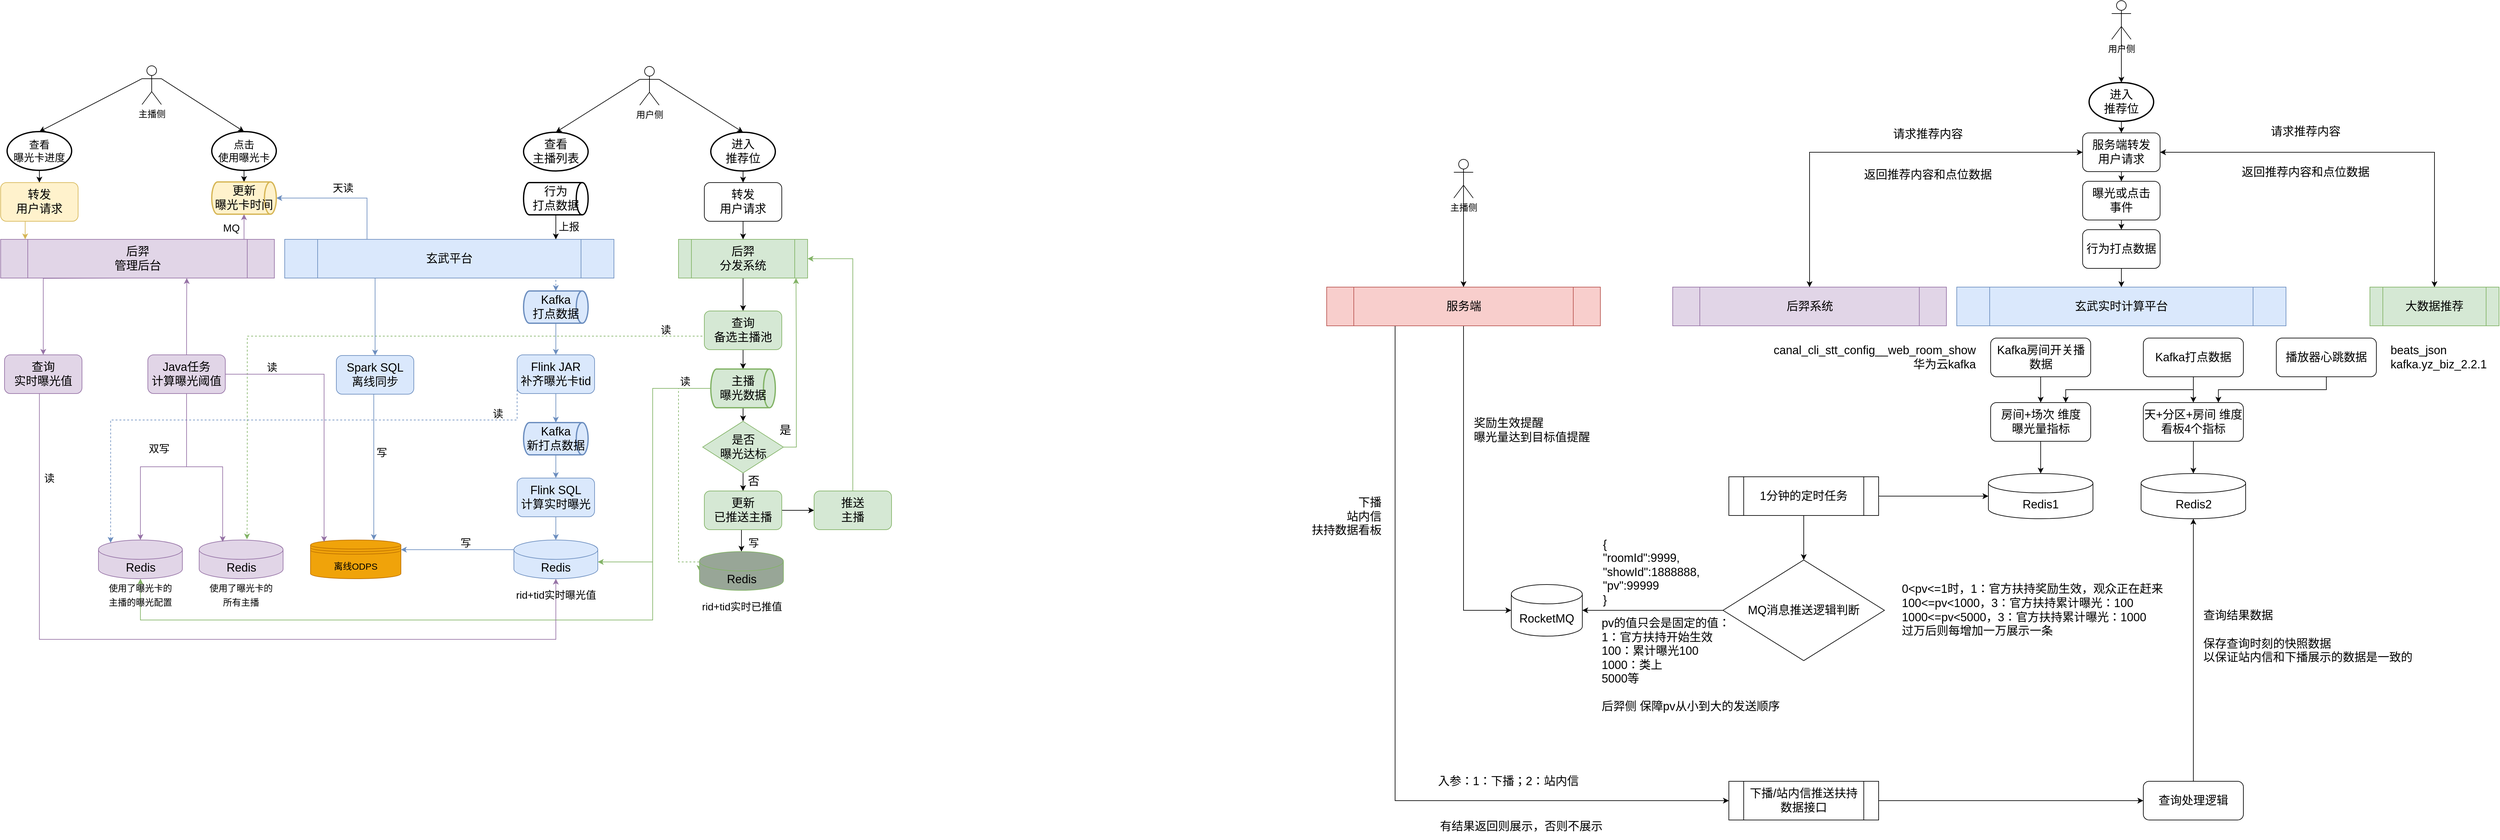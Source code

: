 <mxfile version="20.6.2" type="github">
  <diagram id="t1FCCeD-Ky4FYSk9POs2" name="第 1 页">
    <mxGraphModel dx="5567" dy="2647" grid="1" gridSize="10" guides="1" tooltips="1" connect="1" arrows="1" fold="1" page="1" pageScale="1" pageWidth="827" pageHeight="1169" math="0" shadow="0">
      <root>
        <mxCell id="0" />
        <mxCell id="1" parent="0" />
        <mxCell id="jsiAO8ca6etxvkX8Onv4-1" style="edgeStyle=orthogonalEdgeStyle;rounded=0;orthogonalLoop=1;jettySize=auto;html=1;exitX=0;exitY=0.5;exitDx=0;exitDy=0;exitPerimeter=0;entryX=0.5;entryY=1;entryDx=0;entryDy=0;entryPerimeter=0;fontSize=16;fillColor=#d5e8d4;strokeColor=#82b366;" edge="1" parent="1" source="jsiAO8ca6etxvkX8Onv4-45" target="jsiAO8ca6etxvkX8Onv4-78">
          <mxGeometry relative="1" as="geometry">
            <mxPoint x="140.5" y="906" as="targetPoint" />
            <Array as="points">
              <mxPoint x="600" y="611" />
              <mxPoint x="600" y="970" />
              <mxPoint x="-193" y="970" />
            </Array>
          </mxGeometry>
        </mxCell>
        <mxCell id="jsiAO8ca6etxvkX8Onv4-2" style="edgeStyle=orthogonalEdgeStyle;rounded=0;orthogonalLoop=1;jettySize=auto;html=1;exitX=0.5;exitY=1;exitDx=0;exitDy=0;fontSize=16;entryX=0.5;entryY=1;entryDx=0;entryDy=0;entryPerimeter=0;fillColor=#e1d5e7;strokeColor=#9673a6;" edge="1" parent="1" source="jsiAO8ca6etxvkX8Onv4-58" target="jsiAO8ca6etxvkX8Onv4-15">
          <mxGeometry relative="1" as="geometry">
            <mxPoint x="451" y="880" as="targetPoint" />
            <Array as="points">
              <mxPoint x="-350" y="600" />
              <mxPoint x="-350" y="1000" />
              <mxPoint x="450" y="1000" />
            </Array>
          </mxGeometry>
        </mxCell>
        <mxCell id="jsiAO8ca6etxvkX8Onv4-3" style="edgeStyle=none;rounded=0;orthogonalLoop=1;jettySize=auto;html=1;exitX=1;exitY=0.333;exitDx=0;exitDy=0;exitPerimeter=0;entryX=0.5;entryY=0;entryDx=0;entryDy=0;entryPerimeter=0;fontSize=16;" edge="1" parent="1" source="jsiAO8ca6etxvkX8Onv4-5" target="jsiAO8ca6etxvkX8Onv4-38">
          <mxGeometry relative="1" as="geometry" />
        </mxCell>
        <mxCell id="jsiAO8ca6etxvkX8Onv4-4" style="edgeStyle=none;rounded=0;orthogonalLoop=1;jettySize=auto;html=1;exitX=0;exitY=0.333;exitDx=0;exitDy=0;exitPerimeter=0;entryX=0.5;entryY=0;entryDx=0;entryDy=0;entryPerimeter=0;fontSize=16;" edge="1" parent="1" source="jsiAO8ca6etxvkX8Onv4-5" target="jsiAO8ca6etxvkX8Onv4-40">
          <mxGeometry relative="1" as="geometry" />
        </mxCell>
        <mxCell id="jsiAO8ca6etxvkX8Onv4-5" value="&lt;font style=&quot;font-size: 14px;&quot;&gt;主播侧&lt;/font&gt;" style="shape=umlActor;verticalLabelPosition=bottom;verticalAlign=top;html=1;outlineConnect=0;" vertex="1" parent="1">
          <mxGeometry x="-191" y="111" width="30" height="60" as="geometry" />
        </mxCell>
        <mxCell id="jsiAO8ca6etxvkX8Onv4-6" style="rounded=0;orthogonalLoop=1;jettySize=auto;html=1;exitX=1;exitY=0.333;exitDx=0;exitDy=0;exitPerimeter=0;entryX=0.5;entryY=0;entryDx=0;entryDy=0;entryPerimeter=0;fontSize=16;" edge="1" parent="1" source="jsiAO8ca6etxvkX8Onv4-8" target="jsiAO8ca6etxvkX8Onv4-36">
          <mxGeometry relative="1" as="geometry" />
        </mxCell>
        <mxCell id="jsiAO8ca6etxvkX8Onv4-7" style="edgeStyle=none;rounded=0;orthogonalLoop=1;jettySize=auto;html=1;exitX=0;exitY=0.333;exitDx=0;exitDy=0;exitPerimeter=0;entryX=0.5;entryY=0;entryDx=0;entryDy=0;entryPerimeter=0;fontSize=16;" edge="1" parent="1" source="jsiAO8ca6etxvkX8Onv4-8" target="jsiAO8ca6etxvkX8Onv4-41">
          <mxGeometry relative="1" as="geometry" />
        </mxCell>
        <mxCell id="jsiAO8ca6etxvkX8Onv4-8" value="&lt;font style=&quot;font-size: 14px;&quot;&gt;用户侧&lt;/font&gt;" style="shape=umlActor;verticalLabelPosition=bottom;verticalAlign=top;html=1;outlineConnect=0;" vertex="1" parent="1">
          <mxGeometry x="580" y="112" width="30" height="60" as="geometry" />
        </mxCell>
        <mxCell id="jsiAO8ca6etxvkX8Onv4-9" style="edgeStyle=orthogonalEdgeStyle;rounded=0;orthogonalLoop=1;jettySize=auto;html=1;exitX=0.5;exitY=1;exitDx=0;exitDy=0;entryX=0.5;entryY=0;entryDx=0;entryDy=0;fontSize=18;" edge="1" parent="1" source="jsiAO8ca6etxvkX8Onv4-10" target="jsiAO8ca6etxvkX8Onv4-13">
          <mxGeometry relative="1" as="geometry" />
        </mxCell>
        <mxCell id="jsiAO8ca6etxvkX8Onv4-10" value="后羿&lt;br&gt;分发系统" style="shape=process;whiteSpace=wrap;html=1;backgroundOutline=1;fontSize=18;fillColor=#d5e8d4;strokeColor=#82b366;" vertex="1" parent="1">
          <mxGeometry x="640" y="380" width="200" height="60" as="geometry" />
        </mxCell>
        <mxCell id="jsiAO8ca6etxvkX8Onv4-11" style="edgeStyle=orthogonalEdgeStyle;rounded=0;orthogonalLoop=1;jettySize=auto;html=1;exitX=0.5;exitY=1;exitDx=0;exitDy=0;entryX=0.5;entryY=0;entryDx=0;entryDy=0;entryPerimeter=0;fontSize=18;" edge="1" parent="1" source="jsiAO8ca6etxvkX8Onv4-13" target="jsiAO8ca6etxvkX8Onv4-45">
          <mxGeometry relative="1" as="geometry" />
        </mxCell>
        <mxCell id="jsiAO8ca6etxvkX8Onv4-12" style="edgeStyle=orthogonalEdgeStyle;rounded=0;orthogonalLoop=1;jettySize=auto;html=1;exitX=0;exitY=0.5;exitDx=0;exitDy=0;fontSize=16;fillColor=#d5e8d4;strokeColor=#82b366;dashed=1;entryX=0.57;entryY=0;entryDx=0;entryDy=-1;entryPerimeter=0;" edge="1" parent="1" source="jsiAO8ca6etxvkX8Onv4-13" target="jsiAO8ca6etxvkX8Onv4-75">
          <mxGeometry relative="1" as="geometry">
            <mxPoint x="-30" y="800" as="targetPoint" />
            <Array as="points">
              <mxPoint x="680" y="530" />
              <mxPoint x="-28" y="530" />
              <mxPoint x="-28" y="800" />
            </Array>
          </mxGeometry>
        </mxCell>
        <mxCell id="jsiAO8ca6etxvkX8Onv4-13" value="&lt;span style=&quot;font-size: 18px;&quot;&gt;查询&lt;br&gt;备选主播池&lt;/span&gt;" style="rounded=1;whiteSpace=wrap;html=1;fontSize=14;fillColor=#d5e8d4;strokeColor=#82b366;" vertex="1" parent="1">
          <mxGeometry x="680" y="491" width="120" height="60" as="geometry" />
        </mxCell>
        <mxCell id="jsiAO8ca6etxvkX8Onv4-14" value="" style="group;" vertex="1" connectable="0" parent="1">
          <mxGeometry x="382.5" y="846" width="135" height="100" as="geometry" />
        </mxCell>
        <mxCell id="jsiAO8ca6etxvkX8Onv4-15" value="Redis" style="shape=cylinder3;whiteSpace=wrap;html=1;boundedLbl=1;backgroundOutline=1;size=15;fontSize=18;fillColor=#dae8fc;strokeColor=#6c8ebf;" vertex="1" parent="jsiAO8ca6etxvkX8Onv4-14">
          <mxGeometry x="2.5" width="130" height="60" as="geometry" />
        </mxCell>
        <mxCell id="jsiAO8ca6etxvkX8Onv4-16" value="&lt;font style=&quot;font-size: 16px;&quot;&gt;rid+tid实时曝光值&lt;/font&gt;" style="text;html=1;align=center;verticalAlign=middle;whiteSpace=wrap;rounded=0;fontSize=18;" vertex="1" parent="jsiAO8ca6etxvkX8Onv4-14">
          <mxGeometry x="0.5" y="70" width="135" height="30" as="geometry" />
        </mxCell>
        <mxCell id="jsiAO8ca6etxvkX8Onv4-17" style="edgeStyle=orthogonalEdgeStyle;rounded=0;orthogonalLoop=1;jettySize=auto;html=1;exitX=0.5;exitY=1;exitDx=0;exitDy=0;fontSize=18;" edge="1" parent="1" source="jsiAO8ca6etxvkX8Onv4-19" target="jsiAO8ca6etxvkX8Onv4-22">
          <mxGeometry relative="1" as="geometry" />
        </mxCell>
        <mxCell id="jsiAO8ca6etxvkX8Onv4-18" style="edgeStyle=orthogonalEdgeStyle;rounded=0;orthogonalLoop=1;jettySize=auto;html=1;exitX=1;exitY=0.5;exitDx=0;exitDy=0;entryX=0.91;entryY=1;entryDx=0;entryDy=0;entryPerimeter=0;fontSize=18;fillColor=#d5e8d4;strokeColor=#82b366;" edge="1" parent="1" source="jsiAO8ca6etxvkX8Onv4-19" target="jsiAO8ca6etxvkX8Onv4-10">
          <mxGeometry relative="1" as="geometry" />
        </mxCell>
        <mxCell id="jsiAO8ca6etxvkX8Onv4-19" value="&lt;font style=&quot;font-size: 18px;&quot;&gt;是否&lt;br&gt;曝光达标&lt;/font&gt;" style="rhombus;whiteSpace=wrap;html=1;fontSize=14;fillColor=#d5e8d4;strokeColor=#82b366;" vertex="1" parent="1">
          <mxGeometry x="677.5" y="662" width="125" height="80" as="geometry" />
        </mxCell>
        <mxCell id="jsiAO8ca6etxvkX8Onv4-20" style="edgeStyle=orthogonalEdgeStyle;rounded=0;orthogonalLoop=1;jettySize=auto;html=1;exitX=1;exitY=0.5;exitDx=0;exitDy=0;entryX=0;entryY=0.5;entryDx=0;entryDy=0;fontSize=16;" edge="1" parent="1" source="jsiAO8ca6etxvkX8Onv4-22" target="jsiAO8ca6etxvkX8Onv4-24">
          <mxGeometry relative="1" as="geometry" />
        </mxCell>
        <mxCell id="jsiAO8ca6etxvkX8Onv4-21" style="edgeStyle=orthogonalEdgeStyle;rounded=0;orthogonalLoop=1;jettySize=auto;html=1;exitX=0.5;exitY=1;exitDx=0;exitDy=0;entryX=0.5;entryY=0;entryDx=0;entryDy=0;entryPerimeter=0;fontSize=16;" edge="1" parent="1" source="jsiAO8ca6etxvkX8Onv4-22" target="jsiAO8ca6etxvkX8Onv4-60">
          <mxGeometry relative="1" as="geometry" />
        </mxCell>
        <mxCell id="jsiAO8ca6etxvkX8Onv4-22" value="&lt;span style=&quot;font-size: 18px;&quot;&gt;更新&lt;br&gt;&lt;/span&gt;&lt;span style=&quot;font-size: 18px;&quot;&gt;已推送主播&lt;/span&gt;" style="rounded=1;whiteSpace=wrap;html=1;fontSize=14;fillColor=#d5e8d4;strokeColor=#82b366;" vertex="1" parent="1">
          <mxGeometry x="680" y="770" width="120" height="60" as="geometry" />
        </mxCell>
        <mxCell id="jsiAO8ca6etxvkX8Onv4-23" style="edgeStyle=orthogonalEdgeStyle;rounded=0;orthogonalLoop=1;jettySize=auto;html=1;exitX=0.5;exitY=0;exitDx=0;exitDy=0;entryX=1;entryY=0.5;entryDx=0;entryDy=0;fontSize=16;fillColor=#d5e8d4;strokeColor=#82b366;" edge="1" parent="1" source="jsiAO8ca6etxvkX8Onv4-24" target="jsiAO8ca6etxvkX8Onv4-10">
          <mxGeometry relative="1" as="geometry" />
        </mxCell>
        <mxCell id="jsiAO8ca6etxvkX8Onv4-24" value="&lt;span style=&quot;font-size: 18px;&quot;&gt;推送&lt;br&gt;主播&lt;/span&gt;" style="rounded=1;whiteSpace=wrap;html=1;fontSize=14;fillColor=#d5e8d4;strokeColor=#82b366;" vertex="1" parent="1">
          <mxGeometry x="850" y="770" width="120" height="60" as="geometry" />
        </mxCell>
        <mxCell id="jsiAO8ca6etxvkX8Onv4-25" style="edgeStyle=orthogonalEdgeStyle;rounded=0;orthogonalLoop=1;jettySize=auto;html=1;exitX=0.5;exitY=1;exitDx=0;exitDy=0;entryX=0.5;entryY=0;entryDx=0;entryDy=0;entryPerimeter=0;fontSize=18;fillColor=#dae8fc;strokeColor=#6c8ebf;" edge="1" parent="1" source="jsiAO8ca6etxvkX8Onv4-27" target="jsiAO8ca6etxvkX8Onv4-51">
          <mxGeometry relative="1" as="geometry" />
        </mxCell>
        <mxCell id="jsiAO8ca6etxvkX8Onv4-26" style="edgeStyle=orthogonalEdgeStyle;rounded=0;orthogonalLoop=1;jettySize=auto;html=1;exitX=0;exitY=0.5;exitDx=0;exitDy=0;dashed=1;fontSize=16;fillColor=#dae8fc;strokeColor=#6c8ebf;entryX=0.145;entryY=0;entryDx=0;entryDy=4.35;entryPerimeter=0;" edge="1" parent="1" source="jsiAO8ca6etxvkX8Onv4-27" target="jsiAO8ca6etxvkX8Onv4-78">
          <mxGeometry relative="1" as="geometry">
            <mxPoint x="-210" y="840" as="targetPoint" />
            <Array as="points">
              <mxPoint x="390" y="660" />
              <mxPoint x="-240" y="660" />
            </Array>
          </mxGeometry>
        </mxCell>
        <mxCell id="jsiAO8ca6etxvkX8Onv4-27" value="&lt;span style=&quot;font-size: 18px;&quot;&gt;Flink JAR&lt;br&gt;补齐曝光卡tid&lt;br&gt;&lt;/span&gt;" style="rounded=1;whiteSpace=wrap;html=1;fontSize=14;fillColor=#dae8fc;strokeColor=#6c8ebf;" vertex="1" parent="1">
          <mxGeometry x="390" y="559" width="120" height="60" as="geometry" />
        </mxCell>
        <mxCell id="jsiAO8ca6etxvkX8Onv4-28" style="edgeStyle=orthogonalEdgeStyle;rounded=0;orthogonalLoop=1;jettySize=auto;html=1;exitX=0.5;exitY=1;exitDx=0;exitDy=0;entryX=0.5;entryY=0;entryDx=0;entryDy=0;entryPerimeter=0;fontSize=18;fillColor=#dae8fc;strokeColor=#6c8ebf;" edge="1" parent="1" source="jsiAO8ca6etxvkX8Onv4-29" target="jsiAO8ca6etxvkX8Onv4-15">
          <mxGeometry relative="1" as="geometry" />
        </mxCell>
        <mxCell id="jsiAO8ca6etxvkX8Onv4-29" value="&lt;span style=&quot;font-size: 18px;&quot;&gt;Flink SQL&lt;br&gt;计算实时曝光&lt;br&gt;&lt;/span&gt;" style="rounded=1;whiteSpace=wrap;html=1;fontSize=14;fillColor=#dae8fc;strokeColor=#6c8ebf;" vertex="1" parent="1">
          <mxGeometry x="390" y="750" width="120" height="60" as="geometry" />
        </mxCell>
        <mxCell id="jsiAO8ca6etxvkX8Onv4-30" value="&lt;font style=&quot;font-size: 14px;&quot;&gt;离线ODPS&lt;/font&gt;" style="shape=datastore;whiteSpace=wrap;html=1;fontSize=18;fillColor=#f0a30a;strokeColor=#BD7000;fontColor=#000000;points=[[0,0.3,0,0,0],[0,0.5,0,0,0],[0,0.7,0,0,0],[0.15,0.05,0,0,0],[0.15,0.95,0,0,0],[0.5,0,0,0,0],[0.5,1,0,0,0],[0.7,0,0,0,0],[0.85,0.95,0,0,0],[1,0.3,0,0,0],[1,0.5,0,0,0],[1,0.7,0,0,0]];" vertex="1" parent="1">
          <mxGeometry x="70" y="846" width="140" height="60" as="geometry" />
        </mxCell>
        <mxCell id="jsiAO8ca6etxvkX8Onv4-31" style="edgeStyle=orthogonalEdgeStyle;rounded=0;orthogonalLoop=1;jettySize=auto;html=1;exitX=0.83;exitY=1;exitDx=0;exitDy=0;exitPerimeter=0;entryX=0.5;entryY=0;entryDx=0;entryDy=0;entryPerimeter=0;dashed=1;fontSize=16;fillColor=#dae8fc;strokeColor=#6c8ebf;" edge="1" parent="1" source="jsiAO8ca6etxvkX8Onv4-34" target="jsiAO8ca6etxvkX8Onv4-49">
          <mxGeometry relative="1" as="geometry" />
        </mxCell>
        <mxCell id="jsiAO8ca6etxvkX8Onv4-32" style="edgeStyle=orthogonalEdgeStyle;rounded=0;orthogonalLoop=1;jettySize=auto;html=1;exitX=0.25;exitY=1;exitDx=0;exitDy=0;exitPerimeter=0;entryX=0.5;entryY=0;entryDx=0;entryDy=0;fontSize=16;fillColor=#dae8fc;strokeColor=#6c8ebf;" edge="1" parent="1" source="jsiAO8ca6etxvkX8Onv4-34" target="jsiAO8ca6etxvkX8Onv4-68">
          <mxGeometry relative="1" as="geometry">
            <Array as="points">
              <mxPoint x="170" y="440" />
            </Array>
          </mxGeometry>
        </mxCell>
        <mxCell id="jsiAO8ca6etxvkX8Onv4-33" style="edgeStyle=orthogonalEdgeStyle;rounded=0;orthogonalLoop=1;jettySize=auto;html=1;exitX=0.25;exitY=0;exitDx=0;exitDy=0;exitPerimeter=0;entryX=1;entryY=0.5;entryDx=0;entryDy=0;entryPerimeter=0;fontSize=16;fillColor=#dae8fc;strokeColor=#6c8ebf;" edge="1" parent="1" source="jsiAO8ca6etxvkX8Onv4-34" target="jsiAO8ca6etxvkX8Onv4-52">
          <mxGeometry relative="1" as="geometry" />
        </mxCell>
        <mxCell id="jsiAO8ca6etxvkX8Onv4-34" value="玄武平台" style="shape=process;whiteSpace=wrap;html=1;backgroundOutline=1;fontSize=18;fillColor=#dae8fc;strokeColor=#6c8ebf;points=[[0,0,0,0,0],[0,0.25,0,0,0],[0,0.5,0,0,0],[0,0.75,0,0,0],[0.11,1,0,0,0],[0.25,0,0,0,0],[0.25,1,0,0,0],[0.5,0,0,0,0],[0.5,1,0,0,0],[0.75,0,0,0,0],[0.83,1,0,0,0],[1,0,0,0,0],[1,0.25,0,0,0],[1,0.5,0,0,0],[1,0.75,0,0,0],[1,1,0,0,0]];" vertex="1" parent="1">
          <mxGeometry x="30" y="380" width="510" height="60" as="geometry" />
        </mxCell>
        <mxCell id="jsiAO8ca6etxvkX8Onv4-35" style="edgeStyle=orthogonalEdgeStyle;rounded=0;orthogonalLoop=1;jettySize=auto;html=1;exitX=0.5;exitY=1;exitDx=0;exitDy=0;exitPerimeter=0;fontSize=16;" edge="1" parent="1" source="jsiAO8ca6etxvkX8Onv4-36" target="jsiAO8ca6etxvkX8Onv4-64">
          <mxGeometry relative="1" as="geometry" />
        </mxCell>
        <mxCell id="jsiAO8ca6etxvkX8Onv4-36" value="&lt;font style=&quot;font-size: 18px;&quot;&gt;进入&lt;br&gt;推荐位&lt;/font&gt;" style="strokeWidth=2;html=1;shape=mxgraph.flowchart.start_1;whiteSpace=wrap;fontSize=14;" vertex="1" parent="1">
          <mxGeometry x="690" y="214" width="100" height="60" as="geometry" />
        </mxCell>
        <mxCell id="jsiAO8ca6etxvkX8Onv4-37" style="edgeStyle=orthogonalEdgeStyle;rounded=0;orthogonalLoop=1;jettySize=auto;html=1;exitX=0.5;exitY=1;exitDx=0;exitDy=0;exitPerimeter=0;fontSize=16;" edge="1" parent="1" source="jsiAO8ca6etxvkX8Onv4-38" target="jsiAO8ca6etxvkX8Onv4-52">
          <mxGeometry relative="1" as="geometry" />
        </mxCell>
        <mxCell id="jsiAO8ca6etxvkX8Onv4-38" value="&lt;font style=&quot;font-size: 16px;&quot;&gt;点击&lt;br style=&quot;&quot;&gt;使用曝光卡&lt;/font&gt;" style="strokeWidth=2;html=1;shape=mxgraph.flowchart.start_1;whiteSpace=wrap;fontSize=14;" vertex="1" parent="1">
          <mxGeometry x="-83" y="213" width="100" height="60" as="geometry" />
        </mxCell>
        <mxCell id="jsiAO8ca6etxvkX8Onv4-39" style="edgeStyle=orthogonalEdgeStyle;rounded=0;orthogonalLoop=1;jettySize=auto;html=1;exitX=0.5;exitY=1;exitDx=0;exitDy=0;exitPerimeter=0;entryX=0.5;entryY=0;entryDx=0;entryDy=0;fontSize=16;" edge="1" parent="1" source="jsiAO8ca6etxvkX8Onv4-40" target="jsiAO8ca6etxvkX8Onv4-66">
          <mxGeometry relative="1" as="geometry" />
        </mxCell>
        <mxCell id="jsiAO8ca6etxvkX8Onv4-40" value="&lt;font style=&quot;font-size: 16px;&quot;&gt;查看&lt;br style=&quot;&quot;&gt;曝光卡进度&lt;/font&gt;" style="strokeWidth=2;html=1;shape=mxgraph.flowchart.start_1;whiteSpace=wrap;fontSize=14;" vertex="1" parent="1">
          <mxGeometry x="-400" y="213" width="100" height="60" as="geometry" />
        </mxCell>
        <mxCell id="jsiAO8ca6etxvkX8Onv4-41" value="&lt;font style=&quot;font-size: 18px;&quot;&gt;查看&lt;br&gt;主播列表&lt;br&gt;&lt;/font&gt;" style="strokeWidth=2;html=1;shape=mxgraph.flowchart.start_1;whiteSpace=wrap;fontSize=14;" vertex="1" parent="1">
          <mxGeometry x="400" y="214" width="100" height="60" as="geometry" />
        </mxCell>
        <mxCell id="jsiAO8ca6etxvkX8Onv4-42" style="edgeStyle=orthogonalEdgeStyle;rounded=0;orthogonalLoop=1;jettySize=auto;html=1;exitX=0.5;exitY=1;exitDx=0;exitDy=0;exitPerimeter=0;entryX=0.5;entryY=0;entryDx=0;entryDy=0;fontSize=18;" edge="1" parent="1" source="jsiAO8ca6etxvkX8Onv4-45" target="jsiAO8ca6etxvkX8Onv4-19">
          <mxGeometry relative="1" as="geometry" />
        </mxCell>
        <mxCell id="jsiAO8ca6etxvkX8Onv4-43" style="edgeStyle=orthogonalEdgeStyle;rounded=0;orthogonalLoop=1;jettySize=auto;html=1;exitX=0;exitY=0.5;exitDx=0;exitDy=0;exitPerimeter=0;fontSize=16;fillColor=#d5e8d4;strokeColor=#82b366;" edge="1" parent="1" source="jsiAO8ca6etxvkX8Onv4-45">
          <mxGeometry relative="1" as="geometry">
            <mxPoint x="515" y="880" as="targetPoint" />
            <Array as="points">
              <mxPoint x="600" y="611" />
              <mxPoint x="600" y="880" />
            </Array>
          </mxGeometry>
        </mxCell>
        <mxCell id="jsiAO8ca6etxvkX8Onv4-44" style="edgeStyle=orthogonalEdgeStyle;rounded=0;orthogonalLoop=1;jettySize=auto;html=1;exitX=0;exitY=0.5;exitDx=0;exitDy=0;exitPerimeter=0;entryX=0;entryY=0.5;entryDx=0;entryDy=0;entryPerimeter=0;fontSize=16;fillColor=#d5e8d4;strokeColor=#82b366;dashed=1;" edge="1" parent="1" source="jsiAO8ca6etxvkX8Onv4-45" target="jsiAO8ca6etxvkX8Onv4-60">
          <mxGeometry relative="1" as="geometry">
            <Array as="points">
              <mxPoint x="640" y="611" />
              <mxPoint x="640" y="880" />
            </Array>
          </mxGeometry>
        </mxCell>
        <mxCell id="jsiAO8ca6etxvkX8Onv4-45" value="&lt;font style=&quot;font-size: 18px;&quot;&gt;主播&lt;br&gt;曝光数据&lt;/font&gt;" style="strokeWidth=2;html=1;shape=mxgraph.flowchart.direct_data;whiteSpace=wrap;fontSize=16;fillColor=#d5e8d4;strokeColor=#82b366;" vertex="1" parent="1">
          <mxGeometry x="690" y="581" width="100" height="60" as="geometry" />
        </mxCell>
        <mxCell id="jsiAO8ca6etxvkX8Onv4-46" value="否" style="text;html=1;align=center;verticalAlign=middle;resizable=0;points=[];autosize=1;strokeColor=none;fillColor=none;fontSize=18;" vertex="1" parent="1">
          <mxGeometry x="741" y="740" width="30" height="30" as="geometry" />
        </mxCell>
        <mxCell id="jsiAO8ca6etxvkX8Onv4-47" value="是" style="text;html=1;align=center;verticalAlign=middle;resizable=0;points=[];autosize=1;strokeColor=none;fillColor=none;fontSize=18;" vertex="1" parent="1">
          <mxGeometry x="790" y="661" width="30" height="30" as="geometry" />
        </mxCell>
        <mxCell id="jsiAO8ca6etxvkX8Onv4-48" style="edgeStyle=orthogonalEdgeStyle;rounded=0;orthogonalLoop=1;jettySize=auto;html=1;exitX=0.5;exitY=1;exitDx=0;exitDy=0;exitPerimeter=0;entryX=0.5;entryY=0;entryDx=0;entryDy=0;fontSize=18;fillColor=#dae8fc;strokeColor=#6c8ebf;" edge="1" parent="1" source="jsiAO8ca6etxvkX8Onv4-49" target="jsiAO8ca6etxvkX8Onv4-27">
          <mxGeometry relative="1" as="geometry" />
        </mxCell>
        <mxCell id="jsiAO8ca6etxvkX8Onv4-49" value="&lt;span style=&quot;font-size: 18px;&quot;&gt;Kafka&lt;br&gt;打点数据&lt;/span&gt;" style="strokeWidth=2;html=1;shape=mxgraph.flowchart.direct_data;whiteSpace=wrap;fontSize=16;fillColor=#dae8fc;strokeColor=#6c8ebf;" vertex="1" parent="1">
          <mxGeometry x="400" y="460" width="100" height="50" as="geometry" />
        </mxCell>
        <mxCell id="jsiAO8ca6etxvkX8Onv4-50" style="edgeStyle=orthogonalEdgeStyle;rounded=0;orthogonalLoop=1;jettySize=auto;html=1;exitX=0.5;exitY=1;exitDx=0;exitDy=0;exitPerimeter=0;entryX=0.5;entryY=0;entryDx=0;entryDy=0;fontSize=18;fillColor=#dae8fc;strokeColor=#6c8ebf;" edge="1" parent="1" source="jsiAO8ca6etxvkX8Onv4-51" target="jsiAO8ca6etxvkX8Onv4-29">
          <mxGeometry relative="1" as="geometry" />
        </mxCell>
        <mxCell id="jsiAO8ca6etxvkX8Onv4-51" value="&lt;span style=&quot;font-size: 18px;&quot;&gt;Kafka&lt;br&gt;新打点数据&lt;/span&gt;" style="strokeWidth=2;html=1;shape=mxgraph.flowchart.direct_data;whiteSpace=wrap;fontSize=16;fillColor=#dae8fc;strokeColor=#6c8ebf;" vertex="1" parent="1">
          <mxGeometry x="400" y="664" width="100" height="50" as="geometry" />
        </mxCell>
        <mxCell id="jsiAO8ca6etxvkX8Onv4-52" value="&lt;span style=&quot;font-size: 18px;&quot;&gt;更新&lt;br&gt;曝光卡时间&lt;/span&gt;" style="strokeWidth=2;html=1;shape=mxgraph.flowchart.direct_data;whiteSpace=wrap;fontSize=16;fillColor=#fff2cc;strokeColor=#d6b656;" vertex="1" parent="1">
          <mxGeometry x="-83" y="291" width="100" height="50" as="geometry" />
        </mxCell>
        <mxCell id="jsiAO8ca6etxvkX8Onv4-53" style="edgeStyle=orthogonalEdgeStyle;rounded=0;orthogonalLoop=1;jettySize=auto;html=1;exitX=0.5;exitY=1;exitDx=0;exitDy=0;exitPerimeter=0;fontSize=16;" edge="1" parent="1" source="jsiAO8ca6etxvkX8Onv4-54">
          <mxGeometry relative="1" as="geometry">
            <mxPoint x="450" y="380" as="targetPoint" />
          </mxGeometry>
        </mxCell>
        <mxCell id="jsiAO8ca6etxvkX8Onv4-54" value="&lt;span style=&quot;font-size: 18px;&quot;&gt;行为&lt;br&gt;打点数据&lt;/span&gt;" style="strokeWidth=2;html=1;shape=mxgraph.flowchart.direct_data;whiteSpace=wrap;fontSize=16;" vertex="1" parent="1">
          <mxGeometry x="400" y="292" width="100" height="50" as="geometry" />
        </mxCell>
        <mxCell id="jsiAO8ca6etxvkX8Onv4-55" style="edgeStyle=orthogonalEdgeStyle;rounded=0;orthogonalLoop=1;jettySize=auto;html=1;exitX=0.25;exitY=1;exitDx=0;exitDy=0;entryX=0.5;entryY=0;entryDx=0;entryDy=0;fontSize=16;fillColor=#e1d5e7;strokeColor=#9673a6;" edge="1" parent="1" target="jsiAO8ca6etxvkX8Onv4-58">
          <mxGeometry relative="1" as="geometry">
            <mxPoint x="-204.5" y="440" as="sourcePoint" />
          </mxGeometry>
        </mxCell>
        <mxCell id="jsiAO8ca6etxvkX8Onv4-56" style="edgeStyle=orthogonalEdgeStyle;rounded=0;orthogonalLoop=1;jettySize=auto;html=1;exitX=0.9;exitY=0;exitDx=0;exitDy=0;exitPerimeter=0;entryX=0.5;entryY=1;entryDx=0;entryDy=0;entryPerimeter=0;fontSize=16;fillColor=#e1d5e7;strokeColor=#9673a6;" edge="1" parent="1" source="jsiAO8ca6etxvkX8Onv4-57" target="jsiAO8ca6etxvkX8Onv4-52">
          <mxGeometry relative="1" as="geometry" />
        </mxCell>
        <mxCell id="jsiAO8ca6etxvkX8Onv4-57" value="后羿&lt;br&gt;管理后台" style="shape=process;whiteSpace=wrap;html=1;backgroundOutline=1;fontSize=18;fillColor=#e1d5e7;strokeColor=#9673a6;points=[[0,0.25,0,0,0],[0,0.5,0,0,0],[0,0.75,0,0,0],[0,1,0,0,0],[0.09,0,0,0,-3],[0.25,0,0,0,0],[0.25,1,0,0,0],[0.5,0,0,0,0],[0.5,1,0,0,0],[0.68,1,0,0,0],[0.9,0,0,0,0],[1,0,0,0,0],[1,0.25,0,0,0],[1,0.5,0,0,0],[1,0.75,0,0,0],[1,1,0,0,0]];" vertex="1" parent="1">
          <mxGeometry x="-410" y="380" width="424" height="60" as="geometry" />
        </mxCell>
        <mxCell id="jsiAO8ca6etxvkX8Onv4-58" value="&lt;span style=&quot;font-size: 18px;&quot;&gt;查询&lt;br&gt;实时曝光值&lt;br&gt;&lt;/span&gt;" style="rounded=1;whiteSpace=wrap;html=1;fontSize=14;fillColor=#e1d5e7;strokeColor=#9673a6;" vertex="1" parent="1">
          <mxGeometry x="-404" y="559" width="120" height="60" as="geometry" />
        </mxCell>
        <mxCell id="jsiAO8ca6etxvkX8Onv4-59" value="" style="group;" vertex="1" connectable="0" parent="1">
          <mxGeometry x="670" y="864" width="135" height="100" as="geometry" />
        </mxCell>
        <mxCell id="jsiAO8ca6etxvkX8Onv4-60" value="Redis" style="shape=cylinder3;whiteSpace=wrap;html=1;boundedLbl=1;backgroundOutline=1;size=15;fontSize=18;fillColor=#98A697;strokeColor=#82b366;" vertex="1" parent="jsiAO8ca6etxvkX8Onv4-59">
          <mxGeometry x="2.5" width="130" height="60" as="geometry" />
        </mxCell>
        <mxCell id="jsiAO8ca6etxvkX8Onv4-61" value="&lt;font style=&quot;font-size: 16px;&quot;&gt;rid+tid实时已推值&lt;/font&gt;" style="text;html=1;strokeColor=none;fillColor=none;align=center;verticalAlign=middle;whiteSpace=wrap;rounded=0;fontSize=18;" vertex="1" parent="jsiAO8ca6etxvkX8Onv4-59">
          <mxGeometry x="0.5" y="70" width="135" height="30" as="geometry" />
        </mxCell>
        <mxCell id="jsiAO8ca6etxvkX8Onv4-62" value="上报" style="text;html=1;align=center;verticalAlign=middle;resizable=0;points=[];autosize=1;strokeColor=none;fillColor=none;fontSize=16;" vertex="1" parent="1">
          <mxGeometry x="445" y="350" width="50" height="20" as="geometry" />
        </mxCell>
        <mxCell id="jsiAO8ca6etxvkX8Onv4-63" style="edgeStyle=orthogonalEdgeStyle;rounded=0;orthogonalLoop=1;jettySize=auto;html=1;exitX=0.5;exitY=1;exitDx=0;exitDy=0;fontSize=16;" edge="1" parent="1" source="jsiAO8ca6etxvkX8Onv4-64" target="jsiAO8ca6etxvkX8Onv4-10">
          <mxGeometry relative="1" as="geometry" />
        </mxCell>
        <mxCell id="jsiAO8ca6etxvkX8Onv4-64" value="&lt;span style=&quot;font-size: 18px;&quot;&gt;转发&lt;br&gt;用户请求&lt;/span&gt;" style="rounded=1;whiteSpace=wrap;html=1;fontSize=14;" vertex="1" parent="1">
          <mxGeometry x="680" y="292" width="120" height="60" as="geometry" />
        </mxCell>
        <mxCell id="jsiAO8ca6etxvkX8Onv4-65" style="edgeStyle=orthogonalEdgeStyle;rounded=0;orthogonalLoop=1;jettySize=auto;html=1;exitX=0.25;exitY=1;exitDx=0;exitDy=0;fontSize=16;fillColor=#fff2cc;strokeColor=#d6b656;" edge="1" parent="1" source="jsiAO8ca6etxvkX8Onv4-66">
          <mxGeometry relative="1" as="geometry">
            <mxPoint x="-372" y="380" as="targetPoint" />
          </mxGeometry>
        </mxCell>
        <mxCell id="jsiAO8ca6etxvkX8Onv4-66" value="&lt;span style=&quot;font-size: 18px;&quot;&gt;转发&lt;br&gt;用户请求&lt;/span&gt;" style="rounded=1;whiteSpace=wrap;html=1;fontSize=14;fillColor=#fff2cc;strokeColor=#d6b656;points=[[0,0,0,0,0],[0,0.25,0,0,0],[0,0.5,0,0,0],[0,0.75,0,0,0],[0,1,0,0,0],[0.25,0,0,0,0],[0.3,1,0,0,0],[0.5,0,0,0,0],[0.5,1,0,0,0],[0.75,0,0,0,0],[0.75,1,0,0,0],[1,0,0,0,0],[1,0.25,0,0,0],[1,0.5,0,0,0],[1,0.75,0,0,0],[1,1,0,0,0]];" vertex="1" parent="1">
          <mxGeometry x="-410" y="292" width="120" height="60" as="geometry" />
        </mxCell>
        <mxCell id="jsiAO8ca6etxvkX8Onv4-67" style="edgeStyle=orthogonalEdgeStyle;rounded=0;orthogonalLoop=1;jettySize=auto;html=1;exitX=0.5;exitY=1;exitDx=0;exitDy=0;entryX=0.7;entryY=0;entryDx=0;entryDy=0;fontSize=16;fillColor=#dae8fc;strokeColor=#6c8ebf;entryPerimeter=0;" edge="1" parent="1" source="jsiAO8ca6etxvkX8Onv4-68" target="jsiAO8ca6etxvkX8Onv4-30">
          <mxGeometry relative="1" as="geometry">
            <Array as="points">
              <mxPoint x="168" y="620" />
            </Array>
          </mxGeometry>
        </mxCell>
        <mxCell id="jsiAO8ca6etxvkX8Onv4-68" value="&lt;span style=&quot;font-size: 18px;&quot;&gt;Spark SQL&lt;br&gt;离线同步&lt;br&gt;&lt;/span&gt;" style="rounded=1;whiteSpace=wrap;html=1;fontSize=14;fillColor=#dae8fc;strokeColor=#6c8ebf;" vertex="1" parent="1">
          <mxGeometry x="110" y="560" width="120" height="60" as="geometry" />
        </mxCell>
        <mxCell id="jsiAO8ca6etxvkX8Onv4-69" value="读" style="text;html=1;align=center;verticalAlign=middle;resizable=0;points=[];autosize=1;strokeColor=none;fillColor=none;fontSize=16;" vertex="1" parent="1">
          <mxGeometry x="345" y="640" width="30" height="20" as="geometry" />
        </mxCell>
        <mxCell id="jsiAO8ca6etxvkX8Onv4-70" value="读" style="text;html=1;align=center;verticalAlign=middle;resizable=0;points=[];autosize=1;strokeColor=none;fillColor=none;fontSize=16;" vertex="1" parent="1">
          <mxGeometry x="605" y="510" width="30" height="20" as="geometry" />
        </mxCell>
        <mxCell id="jsiAO8ca6etxvkX8Onv4-71" value="读" style="text;html=1;align=center;verticalAlign=middle;resizable=0;points=[];autosize=1;strokeColor=none;fillColor=none;fontSize=16;" vertex="1" parent="1">
          <mxGeometry x="-350" y="740" width="30" height="20" as="geometry" />
        </mxCell>
        <mxCell id="jsiAO8ca6etxvkX8Onv4-72" value="读" style="text;html=1;align=center;verticalAlign=middle;resizable=0;points=[];autosize=1;strokeColor=none;fillColor=none;fontSize=16;" vertex="1" parent="1">
          <mxGeometry x="635" y="590" width="30" height="20" as="geometry" />
        </mxCell>
        <mxCell id="jsiAO8ca6etxvkX8Onv4-73" value="写" style="text;html=1;align=center;verticalAlign=middle;resizable=0;points=[];autosize=1;strokeColor=none;fillColor=none;fontSize=16;" vertex="1" parent="1">
          <mxGeometry x="741" y="840" width="30" height="20" as="geometry" />
        </mxCell>
        <mxCell id="jsiAO8ca6etxvkX8Onv4-74" value="" style="group;" vertex="1" connectable="0" parent="1">
          <mxGeometry x="-105" y="846" width="135" height="100" as="geometry" />
        </mxCell>
        <mxCell id="jsiAO8ca6etxvkX8Onv4-75" value="Redis" style="shape=cylinder3;whiteSpace=wrap;html=1;boundedLbl=1;backgroundOutline=1;size=15;fontSize=18;fillColor=#e1d5e7;strokeColor=#9673a6;points=[[0,0.25,0,0,0],[0,0.38,0,0,0],[0,0.5,0,0,0],[0,0.63,0,0,0],[0,0.75,0,0,0],[0.15,0.93,0,0,0],[0.28,0.05,0,0,0],[0.5,1,0,0,0],[0.57,0,0,0,-1],[0.85,0.07,0,0,0],[0.85,0.93,0,0,0],[1,0.25,0,0,0],[1,0.38,0,0,0],[1,0.5,0,0,0],[1,0.63,0,0,0],[1,0.75,0,0,0]];" vertex="1" parent="jsiAO8ca6etxvkX8Onv4-74">
          <mxGeometry x="2.5" width="130" height="60" as="geometry" />
        </mxCell>
        <mxCell id="jsiAO8ca6etxvkX8Onv4-76" value="&lt;font style=&quot;font-size: 14px;&quot;&gt;使用了曝光卡的&lt;br&gt;所有主播&lt;/font&gt;" style="text;html=1;align=center;verticalAlign=middle;whiteSpace=wrap;rounded=0;fontSize=18;" vertex="1" parent="jsiAO8ca6etxvkX8Onv4-74">
          <mxGeometry y="70" width="135" height="30" as="geometry" />
        </mxCell>
        <mxCell id="jsiAO8ca6etxvkX8Onv4-77" value="" style="group;" vertex="1" connectable="0" parent="1">
          <mxGeometry x="-261" y="846" width="135" height="100" as="geometry" />
        </mxCell>
        <mxCell id="jsiAO8ca6etxvkX8Onv4-78" value="Redis" style="shape=cylinder3;whiteSpace=wrap;html=1;boundedLbl=1;backgroundOutline=1;size=15;fontSize=18;fillColor=#e1d5e7;strokeColor=#9673a6;" vertex="1" parent="jsiAO8ca6etxvkX8Onv4-77">
          <mxGeometry x="2.5" width="130" height="60" as="geometry" />
        </mxCell>
        <mxCell id="jsiAO8ca6etxvkX8Onv4-79" value="&lt;font style=&quot;font-size: 14px;&quot;&gt;使用了曝光卡的&lt;br&gt;主播的曝光配置&lt;/font&gt;" style="text;html=1;strokeColor=none;fillColor=none;align=center;verticalAlign=middle;whiteSpace=wrap;rounded=0;fontSize=18;" vertex="1" parent="jsiAO8ca6etxvkX8Onv4-77">
          <mxGeometry y="70" width="135" height="30" as="geometry" />
        </mxCell>
        <mxCell id="jsiAO8ca6etxvkX8Onv4-80" style="edgeStyle=orthogonalEdgeStyle;rounded=0;orthogonalLoop=1;jettySize=auto;html=1;exitX=0.5;exitY=1;exitDx=0;exitDy=0;fontSize=16;fillColor=#e1d5e7;strokeColor=#9673a6;" edge="1" parent="1" source="jsiAO8ca6etxvkX8Onv4-85" target="jsiAO8ca6etxvkX8Onv4-78">
          <mxGeometry relative="1" as="geometry" />
        </mxCell>
        <mxCell id="jsiAO8ca6etxvkX8Onv4-81" style="edgeStyle=orthogonalEdgeStyle;rounded=0;orthogonalLoop=1;jettySize=auto;html=1;exitX=0.5;exitY=1;exitDx=0;exitDy=0;entryX=0.28;entryY=0.05;entryDx=0;entryDy=0;entryPerimeter=0;fontSize=16;fillColor=#e1d5e7;strokeColor=#9673a6;" edge="1" parent="1" source="jsiAO8ca6etxvkX8Onv4-85" target="jsiAO8ca6etxvkX8Onv4-75">
          <mxGeometry relative="1" as="geometry" />
        </mxCell>
        <mxCell id="jsiAO8ca6etxvkX8Onv4-82" style="edgeStyle=orthogonalEdgeStyle;rounded=0;orthogonalLoop=1;jettySize=auto;html=1;exitX=1;exitY=0.5;exitDx=0;exitDy=0;entryX=0.15;entryY=0.05;entryDx=0;entryDy=0;entryPerimeter=0;fontSize=16;fillColor=#e1d5e7;strokeColor=#9673a6;" edge="1" parent="1" source="jsiAO8ca6etxvkX8Onv4-85" target="jsiAO8ca6etxvkX8Onv4-30">
          <mxGeometry relative="1" as="geometry" />
        </mxCell>
        <mxCell id="jsiAO8ca6etxvkX8Onv4-83" value="读" style="edgeLabel;html=1;align=center;verticalAlign=middle;resizable=0;points=[];fontSize=16;" vertex="1" connectable="0" parent="jsiAO8ca6etxvkX8Onv4-82">
          <mxGeometry x="-0.548" y="1" relative="1" as="geometry">
            <mxPoint x="-22" y="-10" as="offset" />
          </mxGeometry>
        </mxCell>
        <mxCell id="jsiAO8ca6etxvkX8Onv4-84" style="edgeStyle=orthogonalEdgeStyle;rounded=0;orthogonalLoop=1;jettySize=auto;html=1;exitX=0.5;exitY=0;exitDx=0;exitDy=0;entryX=0.68;entryY=1;entryDx=0;entryDy=0;entryPerimeter=0;fontSize=16;fillColor=#e1d5e7;strokeColor=#9673a6;" edge="1" parent="1" source="jsiAO8ca6etxvkX8Onv4-85" target="jsiAO8ca6etxvkX8Onv4-57">
          <mxGeometry relative="1" as="geometry" />
        </mxCell>
        <mxCell id="jsiAO8ca6etxvkX8Onv4-85" value="&lt;span style=&quot;font-size: 18px;&quot;&gt;Java任务&lt;br&gt;计算曝光阈值&lt;br&gt;&lt;/span&gt;" style="rounded=1;whiteSpace=wrap;html=1;fontSize=14;fillColor=#e1d5e7;strokeColor=#9673a6;" vertex="1" parent="1">
          <mxGeometry x="-182" y="559" width="120" height="60" as="geometry" />
        </mxCell>
        <mxCell id="jsiAO8ca6etxvkX8Onv4-86" value="双写" style="text;html=1;align=center;verticalAlign=middle;resizable=0;points=[];autosize=1;fontSize=16;" vertex="1" parent="1">
          <mxGeometry x="-190" y="694" width="50" height="20" as="geometry" />
        </mxCell>
        <mxCell id="jsiAO8ca6etxvkX8Onv4-87" value="天读" style="text;html=1;align=center;verticalAlign=middle;resizable=0;points=[];autosize=1;strokeColor=none;fillColor=none;fontSize=16;" vertex="1" parent="1">
          <mxGeometry x="95" y="290" width="50" height="20" as="geometry" />
        </mxCell>
        <mxCell id="jsiAO8ca6etxvkX8Onv4-88" value="MQ" style="text;html=1;align=center;verticalAlign=middle;resizable=0;points=[];autosize=1;strokeColor=none;fillColor=none;fontSize=16;" vertex="1" parent="1">
          <mxGeometry x="-73" y="352" width="40" height="20" as="geometry" />
        </mxCell>
        <mxCell id="jsiAO8ca6etxvkX8Onv4-89" style="edgeStyle=orthogonalEdgeStyle;rounded=0;orthogonalLoop=1;jettySize=auto;html=1;exitX=0;exitY=0;exitDx=0;exitDy=15;exitPerimeter=0;fontSize=16;fillColor=#dae8fc;strokeColor=#6c8ebf;" edge="1" parent="1" source="jsiAO8ca6etxvkX8Onv4-15">
          <mxGeometry relative="1" as="geometry">
            <mxPoint x="210" y="861" as="targetPoint" />
          </mxGeometry>
        </mxCell>
        <mxCell id="jsiAO8ca6etxvkX8Onv4-90" value="写" style="text;html=1;align=center;verticalAlign=middle;resizable=0;points=[];autosize=1;strokeColor=none;fillColor=none;fontSize=16;" vertex="1" parent="1">
          <mxGeometry x="165" y="700" width="30" height="20" as="geometry" />
        </mxCell>
        <mxCell id="jsiAO8ca6etxvkX8Onv4-91" value="写" style="text;html=1;align=center;verticalAlign=middle;resizable=0;points=[];autosize=1;strokeColor=none;fillColor=none;fontSize=16;" vertex="1" parent="1">
          <mxGeometry x="295" y="840" width="30" height="20" as="geometry" />
        </mxCell>
        <mxCell id="jsiAO8ca6etxvkX8Onv4-110" style="edgeStyle=orthogonalEdgeStyle;rounded=0;orthogonalLoop=1;jettySize=auto;html=1;exitX=0.5;exitY=0;exitDx=0;exitDy=0;entryX=1;entryY=0.5;entryDx=0;entryDy=0;" edge="1" parent="1" source="jsiAO8ca6etxvkX8Onv4-92" target="jsiAO8ca6etxvkX8Onv4-101">
          <mxGeometry relative="1" as="geometry" />
        </mxCell>
        <mxCell id="jsiAO8ca6etxvkX8Onv4-92" value="大数据推荐" style="shape=process;whiteSpace=wrap;html=1;backgroundOutline=1;fontSize=18;fillColor=#d5e8d4;strokeColor=#82b366;" vertex="1" parent="1">
          <mxGeometry x="3260" y="454" width="200" height="60" as="geometry" />
        </mxCell>
        <mxCell id="jsiAO8ca6etxvkX8Onv4-93" value="玄武实时计算平台" style="shape=process;whiteSpace=wrap;html=1;backgroundOutline=1;fontSize=18;fillColor=#dae8fc;strokeColor=#6c8ebf;points=[[0,0,0,0,0],[0,0.25,0,0,0],[0,0.5,0,0,0],[0,0.75,0,0,0],[0.11,1,0,0,0],[0.25,0,0,0,0],[0.25,1,0,0,0],[0.5,0,0,0,0],[0.5,1,0,0,0],[0.75,0,0,0,0],[0.83,1,0,0,0],[1,0,0,0,0],[1,0.25,0,0,0],[1,0.5,0,0,0],[1,0.75,0,0,0],[1,1,0,0,0]];" vertex="1" parent="1">
          <mxGeometry x="2620" y="454" width="510" height="60" as="geometry" />
        </mxCell>
        <mxCell id="jsiAO8ca6etxvkX8Onv4-109" style="edgeStyle=orthogonalEdgeStyle;rounded=0;orthogonalLoop=1;jettySize=auto;html=1;exitX=0.5;exitY=0;exitDx=0;exitDy=0;exitPerimeter=0;entryX=0;entryY=0.5;entryDx=0;entryDy=0;" edge="1" parent="1" source="jsiAO8ca6etxvkX8Onv4-94" target="jsiAO8ca6etxvkX8Onv4-101">
          <mxGeometry relative="1" as="geometry" />
        </mxCell>
        <mxCell id="jsiAO8ca6etxvkX8Onv4-94" value="后羿系统" style="shape=process;whiteSpace=wrap;html=1;backgroundOutline=1;fontSize=18;fillColor=#e1d5e7;strokeColor=#9673a6;points=[[0,0.25,0,0,0],[0,0.5,0,0,0],[0,0.75,0,0,0],[0,1,0,0,0],[0.09,0,0,0,-3],[0.25,0,0,0,0],[0.25,1,0,0,0],[0.5,0,0,0,0],[0.5,1,0,0,0],[0.68,1,0,0,0],[0.9,0,0,0,0],[1,0,0,0,0],[1,0.25,0,0,0],[1,0.5,0,0,0],[1,0.75,0,0,0],[1,1,0,0,0]];" vertex="1" parent="1">
          <mxGeometry x="2180" y="454" width="424" height="60" as="geometry" />
        </mxCell>
        <mxCell id="jsiAO8ca6etxvkX8Onv4-99" style="edgeStyle=orthogonalEdgeStyle;rounded=0;orthogonalLoop=1;jettySize=auto;html=1;exitX=0.5;exitY=1;exitDx=0;exitDy=0;exitPerimeter=0;fontSize=16;" edge="1" source="jsiAO8ca6etxvkX8Onv4-100" target="jsiAO8ca6etxvkX8Onv4-101" parent="1">
          <mxGeometry relative="1" as="geometry" />
        </mxCell>
        <mxCell id="jsiAO8ca6etxvkX8Onv4-100" value="&lt;font style=&quot;font-size: 18px;&quot;&gt;进入&lt;br&gt;推荐位&lt;/font&gt;" style="strokeWidth=2;html=1;shape=mxgraph.flowchart.start_1;whiteSpace=wrap;fontSize=14;" vertex="1" parent="1">
          <mxGeometry x="2825" y="137" width="100" height="60" as="geometry" />
        </mxCell>
        <mxCell id="jsiAO8ca6etxvkX8Onv4-103" style="edgeStyle=orthogonalEdgeStyle;rounded=0;orthogonalLoop=1;jettySize=auto;html=1;exitX=0;exitY=0.5;exitDx=0;exitDy=0;entryX=0.5;entryY=0;entryDx=0;entryDy=0;entryPerimeter=0;" edge="1" parent="1" source="jsiAO8ca6etxvkX8Onv4-101" target="jsiAO8ca6etxvkX8Onv4-94">
          <mxGeometry relative="1" as="geometry" />
        </mxCell>
        <mxCell id="jsiAO8ca6etxvkX8Onv4-104" style="edgeStyle=orthogonalEdgeStyle;rounded=0;orthogonalLoop=1;jettySize=auto;html=1;exitX=1;exitY=0.5;exitDx=0;exitDy=0;" edge="1" parent="1" source="jsiAO8ca6etxvkX8Onv4-101" target="jsiAO8ca6etxvkX8Onv4-92">
          <mxGeometry relative="1" as="geometry" />
        </mxCell>
        <mxCell id="jsiAO8ca6etxvkX8Onv4-156" style="edgeStyle=orthogonalEdgeStyle;rounded=0;orthogonalLoop=1;jettySize=auto;html=1;exitX=0.5;exitY=1;exitDx=0;exitDy=0;entryX=0.5;entryY=0;entryDx=0;entryDy=0;fontSize=18;" edge="1" parent="1" source="jsiAO8ca6etxvkX8Onv4-101" target="jsiAO8ca6etxvkX8Onv4-105">
          <mxGeometry relative="1" as="geometry" />
        </mxCell>
        <mxCell id="jsiAO8ca6etxvkX8Onv4-101" value="&lt;span style=&quot;font-size: 18px;&quot;&gt;服务端转发&lt;br&gt;用户请求&lt;/span&gt;" style="rounded=1;whiteSpace=wrap;html=1;fontSize=14;" vertex="1" parent="1">
          <mxGeometry x="2815" y="215" width="120" height="60" as="geometry" />
        </mxCell>
        <mxCell id="jsiAO8ca6etxvkX8Onv4-140" style="edgeStyle=orthogonalEdgeStyle;rounded=0;orthogonalLoop=1;jettySize=auto;html=1;exitX=0.5;exitY=0.5;exitDx=0;exitDy=0;exitPerimeter=0;entryX=0.5;entryY=0;entryDx=0;entryDy=0;entryPerimeter=0;fontSize=18;" edge="1" parent="1" source="jsiAO8ca6etxvkX8Onv4-102" target="jsiAO8ca6etxvkX8Onv4-100">
          <mxGeometry relative="1" as="geometry" />
        </mxCell>
        <mxCell id="jsiAO8ca6etxvkX8Onv4-102" value="&lt;font style=&quot;font-size: 14px;&quot;&gt;用户侧&lt;/font&gt;" style="shape=umlActor;verticalLabelPosition=bottom;verticalAlign=top;html=1;outlineConnect=0;" vertex="1" parent="1">
          <mxGeometry x="2860" y="10" width="30" height="60" as="geometry" />
        </mxCell>
        <mxCell id="jsiAO8ca6etxvkX8Onv4-157" style="edgeStyle=orthogonalEdgeStyle;rounded=0;orthogonalLoop=1;jettySize=auto;html=1;exitX=0.5;exitY=1;exitDx=0;exitDy=0;entryX=0.5;entryY=0;entryDx=0;entryDy=0;fontSize=18;" edge="1" parent="1" source="jsiAO8ca6etxvkX8Onv4-105" target="jsiAO8ca6etxvkX8Onv4-106">
          <mxGeometry relative="1" as="geometry" />
        </mxCell>
        <mxCell id="jsiAO8ca6etxvkX8Onv4-105" value="&lt;span style=&quot;font-size: 18px;&quot;&gt;曝光或点击&lt;br&gt;事件&lt;/span&gt;" style="rounded=1;whiteSpace=wrap;html=1;fontSize=14;" vertex="1" parent="1">
          <mxGeometry x="2815" y="290" width="120" height="60" as="geometry" />
        </mxCell>
        <mxCell id="jsiAO8ca6etxvkX8Onv4-158" style="edgeStyle=orthogonalEdgeStyle;rounded=0;orthogonalLoop=1;jettySize=auto;html=1;exitX=0.5;exitY=1;exitDx=0;exitDy=0;entryX=0.5;entryY=0;entryDx=0;entryDy=0;entryPerimeter=0;fontSize=18;" edge="1" parent="1" source="jsiAO8ca6etxvkX8Onv4-106" target="jsiAO8ca6etxvkX8Onv4-93">
          <mxGeometry relative="1" as="geometry" />
        </mxCell>
        <mxCell id="jsiAO8ca6etxvkX8Onv4-106" value="&lt;span style=&quot;font-size: 18px;&quot;&gt;行为打点数据&lt;/span&gt;" style="rounded=1;whiteSpace=wrap;html=1;fontSize=14;" vertex="1" parent="1">
          <mxGeometry x="2815" y="365" width="120" height="60" as="geometry" />
        </mxCell>
        <mxCell id="jsiAO8ca6etxvkX8Onv4-113" value="&lt;font style=&quot;font-size: 18px;&quot;&gt;请求推荐内容&lt;/font&gt;" style="text;html=1;align=center;verticalAlign=middle;resizable=0;points=[];autosize=1;strokeColor=none;fillColor=none;" vertex="1" parent="1">
          <mxGeometry x="2510" y="197" width="130" height="40" as="geometry" />
        </mxCell>
        <mxCell id="jsiAO8ca6etxvkX8Onv4-114" value="&lt;font style=&quot;font-size: 18px;&quot;&gt;返回推荐内容和点位数据&lt;/font&gt;" style="text;html=1;align=center;verticalAlign=middle;resizable=0;points=[];autosize=1;strokeColor=none;fillColor=none;" vertex="1" parent="1">
          <mxGeometry x="2465" y="260" width="220" height="40" as="geometry" />
        </mxCell>
        <mxCell id="jsiAO8ca6etxvkX8Onv4-115" value="&lt;font style=&quot;font-size: 18px;&quot;&gt;请求推荐内容&lt;/font&gt;" style="text;html=1;align=center;verticalAlign=middle;resizable=0;points=[];autosize=1;strokeColor=none;fillColor=none;" vertex="1" parent="1">
          <mxGeometry x="3095" y="193" width="130" height="40" as="geometry" />
        </mxCell>
        <mxCell id="jsiAO8ca6etxvkX8Onv4-116" value="&lt;font style=&quot;font-size: 18px;&quot;&gt;返回推荐内容和点位数据&lt;/font&gt;" style="text;html=1;align=center;verticalAlign=middle;resizable=0;points=[];autosize=1;strokeColor=none;fillColor=none;" vertex="1" parent="1">
          <mxGeometry x="3050" y="256" width="220" height="40" as="geometry" />
        </mxCell>
        <mxCell id="jsiAO8ca6etxvkX8Onv4-121" style="edgeStyle=orthogonalEdgeStyle;rounded=0;orthogonalLoop=1;jettySize=auto;html=1;exitX=0.5;exitY=1;exitDx=0;exitDy=0;fontSize=18;" edge="1" parent="1" source="jsiAO8ca6etxvkX8Onv4-117" target="jsiAO8ca6etxvkX8Onv4-120">
          <mxGeometry relative="1" as="geometry" />
        </mxCell>
        <mxCell id="jsiAO8ca6etxvkX8Onv4-117" value="&lt;span style=&quot;font-size: 18px;&quot;&gt;房间+场次 维度&lt;br&gt;曝光量指标&lt;br&gt;&lt;/span&gt;" style="rounded=1;whiteSpace=wrap;html=1;fontSize=14;" vertex="1" parent="1">
          <mxGeometry x="2672.5" y="633" width="155" height="60" as="geometry" />
        </mxCell>
        <mxCell id="jsiAO8ca6etxvkX8Onv4-149" style="edgeStyle=orthogonalEdgeStyle;rounded=0;orthogonalLoop=1;jettySize=auto;html=1;exitX=0.5;exitY=1;exitDx=0;exitDy=0;entryX=0.5;entryY=0;entryDx=0;entryDy=0;fontSize=18;" edge="1" parent="1" source="jsiAO8ca6etxvkX8Onv4-118" target="jsiAO8ca6etxvkX8Onv4-117">
          <mxGeometry relative="1" as="geometry" />
        </mxCell>
        <mxCell id="jsiAO8ca6etxvkX8Onv4-118" value="&lt;span style=&quot;font-size: 18px;&quot;&gt;Kafka房间开关播数据&lt;/span&gt;" style="rounded=1;whiteSpace=wrap;html=1;fontSize=14;" vertex="1" parent="1">
          <mxGeometry x="2672.5" y="533" width="155" height="60" as="geometry" />
        </mxCell>
        <mxCell id="jsiAO8ca6etxvkX8Onv4-150" style="edgeStyle=orthogonalEdgeStyle;rounded=0;orthogonalLoop=1;jettySize=auto;html=1;exitX=0.5;exitY=1;exitDx=0;exitDy=0;entryX=0.75;entryY=0;entryDx=0;entryDy=0;fontSize=18;" edge="1" parent="1" source="jsiAO8ca6etxvkX8Onv4-119" target="jsiAO8ca6etxvkX8Onv4-117">
          <mxGeometry relative="1" as="geometry" />
        </mxCell>
        <mxCell id="jsiAO8ca6etxvkX8Onv4-151" style="edgeStyle=orthogonalEdgeStyle;rounded=0;orthogonalLoop=1;jettySize=auto;html=1;exitX=0.5;exitY=1;exitDx=0;exitDy=0;entryX=0.5;entryY=0;entryDx=0;entryDy=0;fontSize=18;" edge="1" parent="1" source="jsiAO8ca6etxvkX8Onv4-119" target="jsiAO8ca6etxvkX8Onv4-147">
          <mxGeometry relative="1" as="geometry" />
        </mxCell>
        <mxCell id="jsiAO8ca6etxvkX8Onv4-119" value="&lt;span style=&quot;font-size: 18px;&quot;&gt;Kafka打点数据&lt;/span&gt;" style="rounded=1;whiteSpace=wrap;html=1;fontSize=14;" vertex="1" parent="1">
          <mxGeometry x="2909" y="533" width="155" height="60" as="geometry" />
        </mxCell>
        <mxCell id="jsiAO8ca6etxvkX8Onv4-120" value="Redis1" style="shape=cylinder3;whiteSpace=wrap;html=1;boundedLbl=1;backgroundOutline=1;size=15;fontSize=18;" vertex="1" parent="1">
          <mxGeometry x="2669" y="743" width="162" height="70" as="geometry" />
        </mxCell>
        <mxCell id="jsiAO8ca6etxvkX8Onv4-125" style="edgeStyle=orthogonalEdgeStyle;rounded=0;orthogonalLoop=1;jettySize=auto;html=1;exitX=1;exitY=0.5;exitDx=0;exitDy=0;entryX=0;entryY=0.5;entryDx=0;entryDy=0;entryPerimeter=0;fontSize=18;" edge="1" parent="1" source="jsiAO8ca6etxvkX8Onv4-123" target="jsiAO8ca6etxvkX8Onv4-120">
          <mxGeometry relative="1" as="geometry" />
        </mxCell>
        <mxCell id="jsiAO8ca6etxvkX8Onv4-129" style="edgeStyle=orthogonalEdgeStyle;rounded=0;orthogonalLoop=1;jettySize=auto;html=1;exitX=0.5;exitY=1;exitDx=0;exitDy=0;fontSize=18;" edge="1" parent="1" source="jsiAO8ca6etxvkX8Onv4-123" target="jsiAO8ca6etxvkX8Onv4-126">
          <mxGeometry relative="1" as="geometry" />
        </mxCell>
        <mxCell id="jsiAO8ca6etxvkX8Onv4-123" value="1分钟的定时任务" style="shape=process;whiteSpace=wrap;html=1;backgroundOutline=1;fontSize=18;" vertex="1" parent="1">
          <mxGeometry x="2267" y="748" width="232" height="60" as="geometry" />
        </mxCell>
        <mxCell id="jsiAO8ca6etxvkX8Onv4-128" style="edgeStyle=orthogonalEdgeStyle;rounded=0;orthogonalLoop=1;jettySize=auto;html=1;exitX=0;exitY=0.5;exitDx=0;exitDy=0;entryX=1;entryY=0.5;entryDx=0;entryDy=0;entryPerimeter=0;fontSize=18;" edge="1" parent="1" source="jsiAO8ca6etxvkX8Onv4-126" target="jsiAO8ca6etxvkX8Onv4-127">
          <mxGeometry relative="1" as="geometry" />
        </mxCell>
        <mxCell id="jsiAO8ca6etxvkX8Onv4-126" value="MQ消息推送逻辑判断" style="rhombus;whiteSpace=wrap;html=1;fontSize=18;" vertex="1" parent="1">
          <mxGeometry x="2258" y="877" width="250" height="156" as="geometry" />
        </mxCell>
        <mxCell id="jsiAO8ca6etxvkX8Onv4-127" value="RocketMQ" style="shape=cylinder3;whiteSpace=wrap;html=1;boundedLbl=1;backgroundOutline=1;size=15;fontSize=18;" vertex="1" parent="1">
          <mxGeometry x="1930" y="915" width="110" height="80" as="geometry" />
        </mxCell>
        <mxCell id="jsiAO8ca6etxvkX8Onv4-130" value="&lt;div style=&quot;font-size: 18px;&quot;&gt;0&amp;lt;pv&amp;lt;=1时，1：官方扶持奖励生效，观众正在赶来&lt;/div&gt;&lt;div style=&quot;font-size: 18px;&quot;&gt;100&amp;lt;=pv&amp;lt;1000，3：官方扶持累计曝光：100&lt;/div&gt;&lt;div style=&quot;font-size: 18px;&quot;&gt;1000&amp;lt;=pv&amp;lt;5000，3：官方扶持累计曝光：1000&lt;/div&gt;&lt;div style=&quot;font-size: 18px;&quot;&gt;过万后则每增加一万展示一条&lt;/div&gt;" style="text;html=1;align=left;verticalAlign=middle;resizable=0;points=[];autosize=1;strokeColor=none;fillColor=none;" vertex="1" parent="1">
          <mxGeometry x="2532.5" y="905" width="430" height="100" as="geometry" />
        </mxCell>
        <mxCell id="jsiAO8ca6etxvkX8Onv4-131" value="&lt;div style=&quot;font-size: 18px;&quot;&gt;&lt;div&gt;{&lt;/div&gt;&lt;div&gt;&lt;span style=&quot;&quot;&gt;	&lt;/span&gt;&quot;roomId&quot;:9999,&lt;/div&gt;&lt;div&gt;&lt;span style=&quot;&quot;&gt;	&lt;/span&gt;&quot;showId&quot;:1888888,&lt;/div&gt;&lt;div&gt;&lt;span style=&quot;&quot;&gt;	&lt;/span&gt;&quot;pv&quot;:99999&lt;/div&gt;&lt;div&gt;}&lt;/div&gt;&lt;/div&gt;" style="text;html=1;align=left;verticalAlign=middle;resizable=0;points=[];autosize=1;strokeColor=none;fillColor=none;" vertex="1" parent="1">
          <mxGeometry x="2070" y="836" width="170" height="120" as="geometry" />
        </mxCell>
        <mxCell id="jsiAO8ca6etxvkX8Onv4-132" value="&lt;div style=&quot;font-size: 18px;&quot;&gt;pv的值只会是固定的值：&lt;/div&gt;&lt;div style=&quot;font-size: 18px;&quot;&gt;1：官方扶持开始生效&lt;/div&gt;&lt;div style=&quot;font-size: 18px;&quot;&gt;100：累计曝光100&lt;/div&gt;&lt;div style=&quot;font-size: 18px;&quot;&gt;1000：类上&lt;/div&gt;&lt;div style=&quot;font-size: 18px;&quot;&gt;5000等&lt;/div&gt;&lt;div style=&quot;font-size: 18px;&quot;&gt;&lt;br&gt;&lt;/div&gt;&lt;div style=&quot;font-size: 18px;&quot;&gt;后羿侧 保障pv从小到大的发送顺序&lt;/div&gt;" style="text;html=1;align=left;verticalAlign=middle;resizable=0;points=[];autosize=1;strokeColor=none;fillColor=none;" vertex="1" parent="1">
          <mxGeometry x="2067.5" y="960" width="300" height="160" as="geometry" />
        </mxCell>
        <mxCell id="jsiAO8ca6etxvkX8Onv4-155" style="edgeStyle=orthogonalEdgeStyle;rounded=0;orthogonalLoop=1;jettySize=auto;html=1;exitX=1;exitY=0.5;exitDx=0;exitDy=0;entryX=0;entryY=0.5;entryDx=0;entryDy=0;fontSize=18;" edge="1" parent="1" source="jsiAO8ca6etxvkX8Onv4-133" target="jsiAO8ca6etxvkX8Onv4-152">
          <mxGeometry relative="1" as="geometry" />
        </mxCell>
        <mxCell id="jsiAO8ca6etxvkX8Onv4-133" value="下播/站内信推送扶持数据接口" style="shape=process;whiteSpace=wrap;html=1;backgroundOutline=1;fontSize=18;" vertex="1" parent="1">
          <mxGeometry x="2267" y="1220" width="232" height="60" as="geometry" />
        </mxCell>
        <mxCell id="jsiAO8ca6etxvkX8Onv4-135" style="edgeStyle=orthogonalEdgeStyle;rounded=0;orthogonalLoop=1;jettySize=auto;html=1;exitX=0.5;exitY=1;exitDx=0;exitDy=0;exitPerimeter=0;entryX=0;entryY=0.5;entryDx=0;entryDy=0;entryPerimeter=0;fontSize=18;" edge="1" parent="1" source="jsiAO8ca6etxvkX8Onv4-134" target="jsiAO8ca6etxvkX8Onv4-127">
          <mxGeometry relative="1" as="geometry" />
        </mxCell>
        <mxCell id="jsiAO8ca6etxvkX8Onv4-136" style="edgeStyle=orthogonalEdgeStyle;rounded=0;orthogonalLoop=1;jettySize=auto;html=1;exitX=0.25;exitY=1;exitDx=0;exitDy=0;exitPerimeter=0;entryX=0;entryY=0.5;entryDx=0;entryDy=0;fontSize=18;" edge="1" parent="1" source="jsiAO8ca6etxvkX8Onv4-134" target="jsiAO8ca6etxvkX8Onv4-133">
          <mxGeometry relative="1" as="geometry" />
        </mxCell>
        <mxCell id="jsiAO8ca6etxvkX8Onv4-134" value="服务端" style="shape=process;whiteSpace=wrap;html=1;backgroundOutline=1;fontSize=18;fillColor=#f8cecc;strokeColor=#b85450;points=[[0,0.25,0,0,0],[0,0.5,0,0,0],[0,0.75,0,0,0],[0,1,0,0,0],[0.09,0,0,0,-3],[0.25,0,0,0,0],[0.25,1,0,0,0],[0.5,0,0,0,0],[0.5,1,0,0,0],[0.68,1,0,0,0],[0.9,0,0,0,0],[1,0,0,0,0],[1,0.25,0,0,0],[1,0.5,0,0,0],[1,0.75,0,0,0],[1,1,0,0,0]];" vertex="1" parent="1">
          <mxGeometry x="1644" y="454" width="424" height="60" as="geometry" />
        </mxCell>
        <mxCell id="jsiAO8ca6etxvkX8Onv4-137" value="&lt;font style=&quot;font-size: 18px;&quot;&gt;入参：1：下播；2：站内信&lt;/font&gt;" style="text;html=1;align=center;verticalAlign=middle;resizable=0;points=[];autosize=1;strokeColor=none;fillColor=none;" vertex="1" parent="1">
          <mxGeometry x="1805" y="1200" width="240" height="40" as="geometry" />
        </mxCell>
        <mxCell id="jsiAO8ca6etxvkX8Onv4-141" style="edgeStyle=orthogonalEdgeStyle;rounded=0;orthogonalLoop=1;jettySize=auto;html=1;exitX=0.5;exitY=0.5;exitDx=0;exitDy=0;exitPerimeter=0;entryX=0.5;entryY=0;entryDx=0;entryDy=0;entryPerimeter=0;fontSize=18;" edge="1" parent="1" source="jsiAO8ca6etxvkX8Onv4-138" target="jsiAO8ca6etxvkX8Onv4-134">
          <mxGeometry relative="1" as="geometry" />
        </mxCell>
        <mxCell id="jsiAO8ca6etxvkX8Onv4-138" value="&lt;font style=&quot;font-size: 14px;&quot;&gt;主播侧&lt;/font&gt;" style="shape=umlActor;verticalLabelPosition=bottom;verticalAlign=top;html=1;outlineConnect=0;" vertex="1" parent="1">
          <mxGeometry x="1841" y="256" width="30" height="60" as="geometry" />
        </mxCell>
        <mxCell id="jsiAO8ca6etxvkX8Onv4-143" value="&lt;div style=&quot;font-size: 18px;&quot;&gt;奖励生效提醒&lt;/div&gt;&lt;div style=&quot;font-size: 18px;&quot;&gt;曝光量达到目标值提醒&lt;/div&gt;" style="text;html=1;align=left;verticalAlign=middle;resizable=0;points=[];autosize=1;strokeColor=none;fillColor=none;" vertex="1" parent="1">
          <mxGeometry x="1870" y="646" width="200" height="60" as="geometry" />
        </mxCell>
        <mxCell id="jsiAO8ca6etxvkX8Onv4-144" value="&lt;div style=&quot;font-size: 18px;&quot;&gt;下播&lt;/div&gt;&lt;div style=&quot;font-size: 18px;&quot;&gt;站内信&lt;/div&gt;&lt;div style=&quot;font-size: 18px;&quot;&gt;扶持数据看板&lt;/div&gt;" style="text;html=1;align=right;verticalAlign=middle;resizable=0;points=[];autosize=1;strokeColor=none;fillColor=none;" vertex="1" parent="1">
          <mxGeometry x="1600" y="770" width="130" height="80" as="geometry" />
        </mxCell>
        <mxCell id="jsiAO8ca6etxvkX8Onv4-145" value="&lt;font style=&quot;font-size: 18px;&quot;&gt;有结果返回则展示，否则不展示&lt;/font&gt;" style="text;html=1;align=center;verticalAlign=middle;resizable=0;points=[];autosize=1;strokeColor=none;fillColor=none;" vertex="1" parent="1">
          <mxGeometry x="1805" y="1270" width="280" height="40" as="geometry" />
        </mxCell>
        <mxCell id="jsiAO8ca6etxvkX8Onv4-146" style="edgeStyle=orthogonalEdgeStyle;rounded=0;orthogonalLoop=1;jettySize=auto;html=1;exitX=0.5;exitY=1;exitDx=0;exitDy=0;fontSize=18;" edge="1" source="jsiAO8ca6etxvkX8Onv4-147" target="jsiAO8ca6etxvkX8Onv4-148" parent="1">
          <mxGeometry relative="1" as="geometry" />
        </mxCell>
        <mxCell id="jsiAO8ca6etxvkX8Onv4-147" value="&lt;span style=&quot;font-size: 18px;&quot;&gt;天+分区+房间 维度&lt;br&gt;看板4个指标&lt;br&gt;&lt;/span&gt;" style="rounded=1;whiteSpace=wrap;html=1;fontSize=14;" vertex="1" parent="1">
          <mxGeometry x="2909" y="633" width="155" height="60" as="geometry" />
        </mxCell>
        <mxCell id="jsiAO8ca6etxvkX8Onv4-148" value="Redis2" style="shape=cylinder3;whiteSpace=wrap;html=1;boundedLbl=1;backgroundOutline=1;size=15;fontSize=18;" vertex="1" parent="1">
          <mxGeometry x="2905.5" y="743" width="162" height="70" as="geometry" />
        </mxCell>
        <mxCell id="jsiAO8ca6etxvkX8Onv4-153" style="edgeStyle=orthogonalEdgeStyle;rounded=0;orthogonalLoop=1;jettySize=auto;html=1;exitX=0.5;exitY=0;exitDx=0;exitDy=0;entryX=0.5;entryY=1;entryDx=0;entryDy=0;entryPerimeter=0;fontSize=18;" edge="1" parent="1" source="jsiAO8ca6etxvkX8Onv4-152" target="jsiAO8ca6etxvkX8Onv4-148">
          <mxGeometry relative="1" as="geometry" />
        </mxCell>
        <mxCell id="jsiAO8ca6etxvkX8Onv4-152" value="&lt;span style=&quot;font-size: 18px;&quot;&gt;查询处理逻辑&lt;br&gt;&lt;/span&gt;" style="rounded=1;whiteSpace=wrap;html=1;fontSize=14;" vertex="1" parent="1">
          <mxGeometry x="2909" y="1220" width="155" height="60" as="geometry" />
        </mxCell>
        <mxCell id="jsiAO8ca6etxvkX8Onv4-154" value="&lt;div style=&quot;font-size: 18px;&quot;&gt;查询结果数据&lt;/div&gt;&lt;div style=&quot;font-size: 18px;&quot;&gt;&lt;br&gt;&lt;/div&gt;&lt;div style=&quot;font-size: 18px;&quot;&gt;保存查询时刻的快照数据&lt;/div&gt;&lt;div style=&quot;font-size: 18px;&quot;&gt;以保证站内信和下播展示的数据是一致的&lt;/div&gt;" style="text;html=1;align=left;verticalAlign=middle;resizable=0;points=[];autosize=1;strokeColor=none;fillColor=none;" vertex="1" parent="1">
          <mxGeometry x="3000" y="946" width="350" height="100" as="geometry" />
        </mxCell>
        <mxCell id="jsiAO8ca6etxvkX8Onv4-162" style="edgeStyle=orthogonalEdgeStyle;rounded=0;orthogonalLoop=1;jettySize=auto;html=1;exitX=0.5;exitY=1;exitDx=0;exitDy=0;entryX=0.75;entryY=0;entryDx=0;entryDy=0;fontSize=18;" edge="1" parent="1" source="jsiAO8ca6etxvkX8Onv4-159" target="jsiAO8ca6etxvkX8Onv4-147">
          <mxGeometry relative="1" as="geometry" />
        </mxCell>
        <mxCell id="jsiAO8ca6etxvkX8Onv4-159" value="&lt;span style=&quot;font-size: 18px;&quot;&gt;播放器心跳数据&lt;/span&gt;" style="rounded=1;whiteSpace=wrap;html=1;fontSize=14;" vertex="1" parent="1">
          <mxGeometry x="3115" y="533" width="155" height="60" as="geometry" />
        </mxCell>
        <mxCell id="jsiAO8ca6etxvkX8Onv4-160" value="&lt;div style=&quot;text-align: right;&quot;&gt;&lt;span style=&quot;font-size: 18px; background-color: initial;&quot;&gt;&amp;nbsp;canal_cli_stt_config__web_room_show&lt;/span&gt;&lt;/div&gt;&lt;font style=&quot;font-size: 18px;&quot;&gt;&lt;div style=&quot;text-align: right;&quot;&gt;&lt;span style=&quot;background-color: initial;&quot;&gt;华为云kafka&lt;/span&gt;&lt;/div&gt;&lt;/font&gt;" style="text;html=1;align=center;verticalAlign=middle;resizable=0;points=[];autosize=1;strokeColor=none;fillColor=none;" vertex="1" parent="1">
          <mxGeometry x="2320" y="533" width="340" height="60" as="geometry" />
        </mxCell>
        <mxCell id="jsiAO8ca6etxvkX8Onv4-161" value="&lt;font style=&quot;font-size: 18px;&quot;&gt;beats_json&amp;nbsp;&amp;nbsp;&amp;nbsp;&lt;br&gt;kafka.yz_biz_2.2.1&lt;/font&gt;" style="text;html=1;align=left;verticalAlign=middle;resizable=0;points=[];autosize=1;strokeColor=none;fillColor=none;" vertex="1" parent="1">
          <mxGeometry x="3290" y="533" width="170" height="60" as="geometry" />
        </mxCell>
      </root>
    </mxGraphModel>
  </diagram>
</mxfile>
